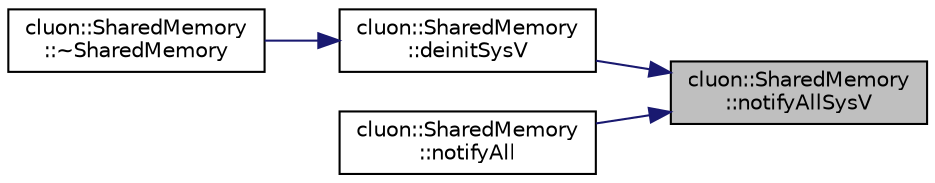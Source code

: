 digraph "cluon::SharedMemory::notifyAllSysV"
{
 // LATEX_PDF_SIZE
  edge [fontname="Helvetica",fontsize="10",labelfontname="Helvetica",labelfontsize="10"];
  node [fontname="Helvetica",fontsize="10",shape=record];
  rankdir="RL";
  Node1 [label="cluon::SharedMemory\l::notifyAllSysV",height=0.2,width=0.4,color="black", fillcolor="grey75", style="filled", fontcolor="black",tooltip=" "];
  Node1 -> Node2 [dir="back",color="midnightblue",fontsize="10",style="solid"];
  Node2 [label="cluon::SharedMemory\l::deinitSysV",height=0.2,width=0.4,color="black", fillcolor="white", style="filled",URL="$classcluon_1_1SharedMemory.html#aaa76fa0e09e1052e1dbb7fc521bc479d",tooltip=" "];
  Node2 -> Node3 [dir="back",color="midnightblue",fontsize="10",style="solid"];
  Node3 [label="cluon::SharedMemory\l::~SharedMemory",height=0.2,width=0.4,color="black", fillcolor="white", style="filled",URL="$classcluon_1_1SharedMemory.html#abece6ca0b0c8cd19d058aa3d2343e4e3",tooltip=" "];
  Node1 -> Node4 [dir="back",color="midnightblue",fontsize="10",style="solid"];
  Node4 [label="cluon::SharedMemory\l::notifyAll",height=0.2,width=0.4,color="black", fillcolor="white", style="filled",URL="$classcluon_1_1SharedMemory.html#a5718505eff4ac4c8f47305b68a8251a1",tooltip=" "];
}
